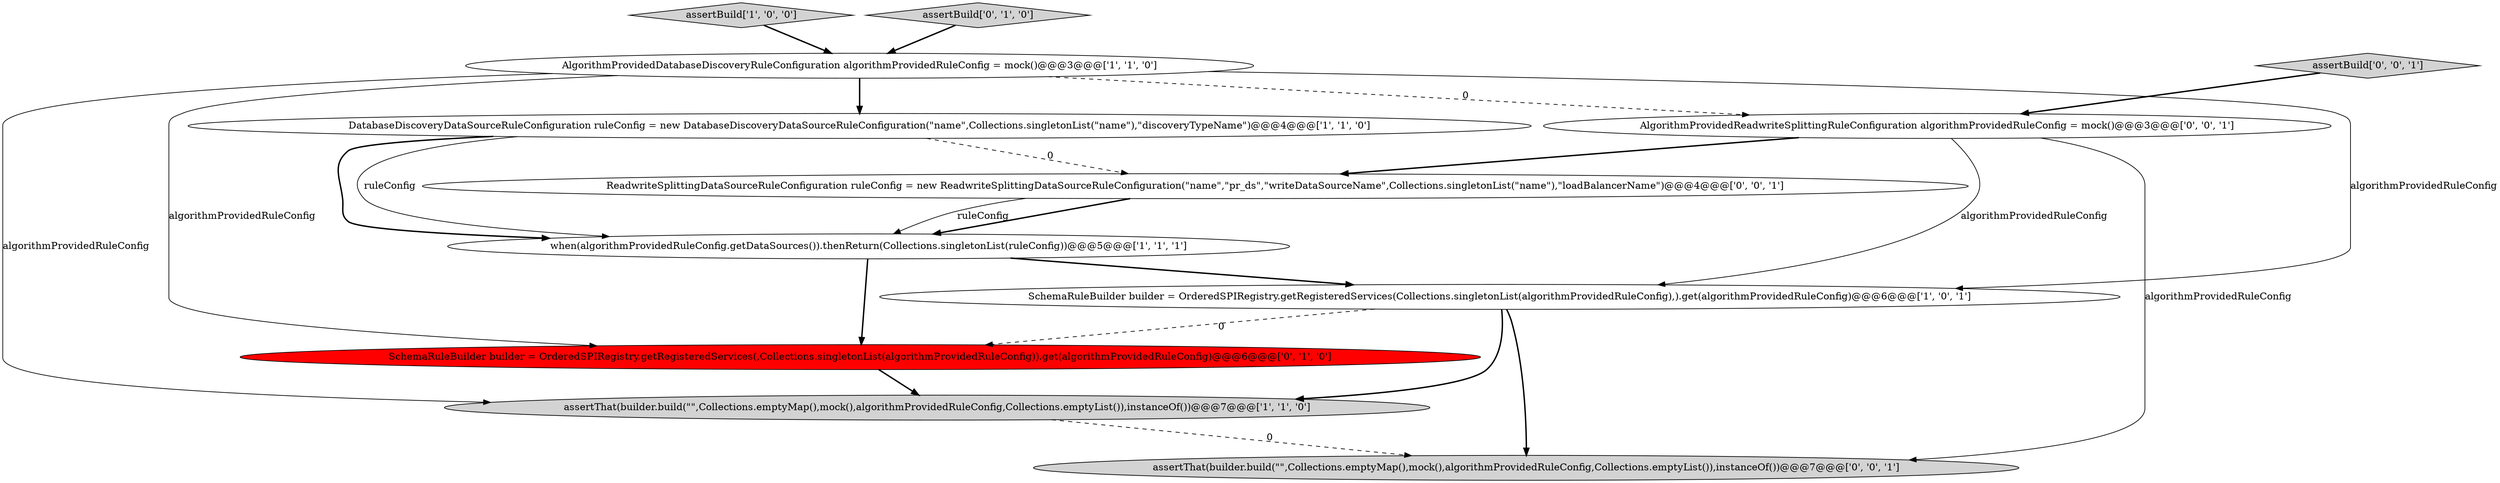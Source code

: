 digraph {
2 [style = filled, label = "DatabaseDiscoveryDataSourceRuleConfiguration ruleConfig = new DatabaseDiscoveryDataSourceRuleConfiguration(\"name\",Collections.singletonList(\"name\"),\"discoveryTypeName\")@@@4@@@['1', '1', '0']", fillcolor = white, shape = ellipse image = "AAA0AAABBB1BBB"];
5 [style = filled, label = "assertBuild['1', '0', '0']", fillcolor = lightgray, shape = diamond image = "AAA0AAABBB1BBB"];
8 [style = filled, label = "assertBuild['0', '0', '1']", fillcolor = lightgray, shape = diamond image = "AAA0AAABBB3BBB"];
0 [style = filled, label = "when(algorithmProvidedRuleConfig.getDataSources()).thenReturn(Collections.singletonList(ruleConfig))@@@5@@@['1', '1', '1']", fillcolor = white, shape = ellipse image = "AAA0AAABBB1BBB"];
4 [style = filled, label = "assertThat(builder.build(\"\",Collections.emptyMap(),mock(),algorithmProvidedRuleConfig,Collections.emptyList()),instanceOf())@@@7@@@['1', '1', '0']", fillcolor = lightgray, shape = ellipse image = "AAA0AAABBB1BBB"];
7 [style = filled, label = "SchemaRuleBuilder builder = OrderedSPIRegistry.getRegisteredServices(,Collections.singletonList(algorithmProvidedRuleConfig)).get(algorithmProvidedRuleConfig)@@@6@@@['0', '1', '0']", fillcolor = red, shape = ellipse image = "AAA1AAABBB2BBB"];
1 [style = filled, label = "AlgorithmProvidedDatabaseDiscoveryRuleConfiguration algorithmProvidedRuleConfig = mock()@@@3@@@['1', '1', '0']", fillcolor = white, shape = ellipse image = "AAA0AAABBB1BBB"];
9 [style = filled, label = "ReadwriteSplittingDataSourceRuleConfiguration ruleConfig = new ReadwriteSplittingDataSourceRuleConfiguration(\"name\",\"pr_ds\",\"writeDataSourceName\",Collections.singletonList(\"name\"),\"loadBalancerName\")@@@4@@@['0', '0', '1']", fillcolor = white, shape = ellipse image = "AAA0AAABBB3BBB"];
3 [style = filled, label = "SchemaRuleBuilder builder = OrderedSPIRegistry.getRegisteredServices(Collections.singletonList(algorithmProvidedRuleConfig),).get(algorithmProvidedRuleConfig)@@@6@@@['1', '0', '1']", fillcolor = white, shape = ellipse image = "AAA0AAABBB1BBB"];
11 [style = filled, label = "AlgorithmProvidedReadwriteSplittingRuleConfiguration algorithmProvidedRuleConfig = mock()@@@3@@@['0', '0', '1']", fillcolor = white, shape = ellipse image = "AAA0AAABBB3BBB"];
10 [style = filled, label = "assertThat(builder.build(\"\",Collections.emptyMap(),mock(),algorithmProvidedRuleConfig,Collections.emptyList()),instanceOf())@@@7@@@['0', '0', '1']", fillcolor = lightgray, shape = ellipse image = "AAA0AAABBB3BBB"];
6 [style = filled, label = "assertBuild['0', '1', '0']", fillcolor = lightgray, shape = diamond image = "AAA0AAABBB2BBB"];
0->3 [style = bold, label=""];
9->0 [style = bold, label=""];
3->7 [style = dashed, label="0"];
11->10 [style = solid, label="algorithmProvidedRuleConfig"];
7->4 [style = bold, label=""];
11->9 [style = bold, label=""];
3->4 [style = bold, label=""];
9->0 [style = solid, label="ruleConfig"];
0->7 [style = bold, label=""];
6->1 [style = bold, label=""];
5->1 [style = bold, label=""];
3->10 [style = bold, label=""];
2->0 [style = bold, label=""];
1->4 [style = solid, label="algorithmProvidedRuleConfig"];
2->9 [style = dashed, label="0"];
1->11 [style = dashed, label="0"];
1->3 [style = solid, label="algorithmProvidedRuleConfig"];
1->7 [style = solid, label="algorithmProvidedRuleConfig"];
1->2 [style = bold, label=""];
11->3 [style = solid, label="algorithmProvidedRuleConfig"];
4->10 [style = dashed, label="0"];
8->11 [style = bold, label=""];
2->0 [style = solid, label="ruleConfig"];
}
